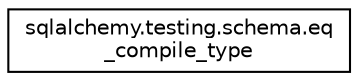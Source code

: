 digraph "Graphical Class Hierarchy"
{
 // LATEX_PDF_SIZE
  edge [fontname="Helvetica",fontsize="10",labelfontname="Helvetica",labelfontsize="10"];
  node [fontname="Helvetica",fontsize="10",shape=record];
  rankdir="LR";
  Node0 [label="sqlalchemy.testing.schema.eq\l_compile_type",height=0.2,width=0.4,color="black", fillcolor="white", style="filled",URL="$classsqlalchemy_1_1testing_1_1schema_1_1eq__compile__type.html",tooltip=" "];
}
